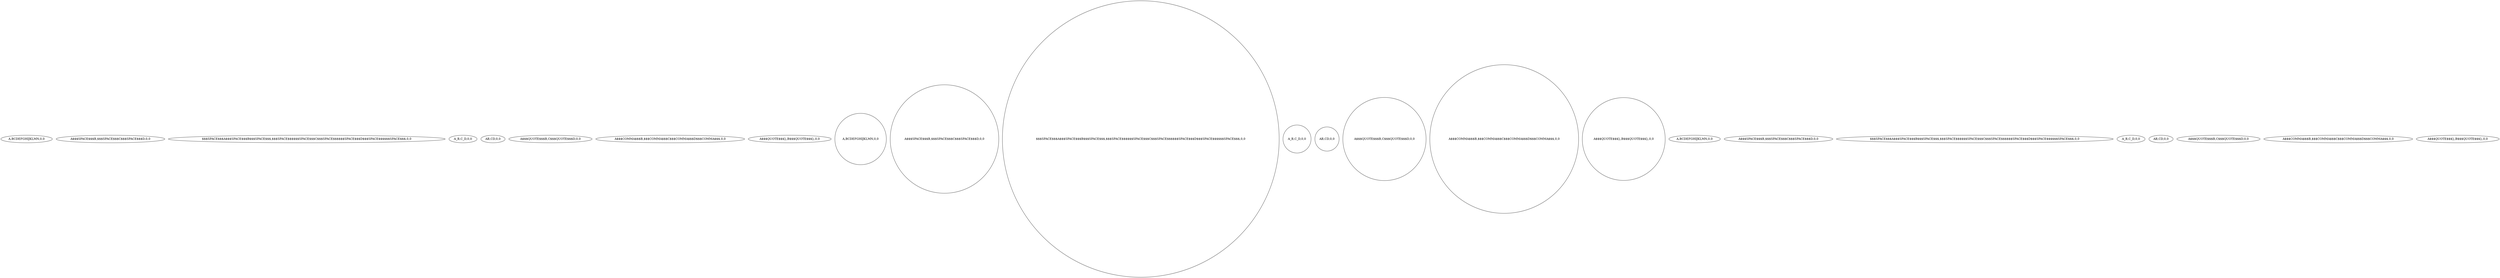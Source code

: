 digraph G {
0[label="A,BCDEFGHIJKLMN,0,0", regular="0"];
1[label="A$$$SPACE$$$B,$$$SPACE$$$C$$$SPACE$$$D,0,0", regular="0"];
2[label="$$$SPACE$$$A$$$SPACE$$$B$$$SPACE$$$,$$$SPACE$$$$$$SPACE$$$C$$$SPACE$$$$$$SPACE$$$D$$$SPACE$$$$$$SPACE$$$,0,0", regular="0"];
3[label="A_B,C_D,0,0", regular="0"];
4[label="A\B,C\D,0,0", regular="0"];
5[label="A$$$QUOTE$$$B,C$$$QUOTE$$$D,0,0", regular="0"];
6[label="A$$$COMMA$$$B,$$$COMMA$$$C$$$COMMA$$$D$$$COMMA$$$,0,0", regular="0"];
7[label="A$$$QUOTE$$$];,B$$$QUOTE$$$];,0,0", regular="0"];
8[label="A,BCDEFGHIJKLMN,0,0", regular="1"];
9[label="A$$$SPACE$$$B,$$$SPACE$$$C$$$SPACE$$$D,0,0", regular="1"];
10[label="$$$SPACE$$$A$$$SPACE$$$B$$$SPACE$$$,$$$SPACE$$$$$$SPACE$$$C$$$SPACE$$$$$$SPACE$$$D$$$SPACE$$$$$$SPACE$$$,0,0", regular="1"];
11[label="A_B,C_D,0,0", regular="1"];
12[label="A\B,C\D,0,0", regular="1"];
13[label="A$$$QUOTE$$$B,C$$$QUOTE$$$D,0,0", regular="1"];
14[label="A$$$COMMA$$$B,$$$COMMA$$$C$$$COMMA$$$D$$$COMMA$$$,0,0", regular="1"];
15[label="A$$$QUOTE$$$];,B$$$QUOTE$$$];,0,0", regular="1"];
16[label="A,BCDEFGHIJKLMN,0,0", regular="0"];
17[label="A$$$SPACE$$$B,$$$SPACE$$$C$$$SPACE$$$D,0,0", regular="0"];
18[label="$$$SPACE$$$A$$$SPACE$$$B$$$SPACE$$$,$$$SPACE$$$$$$SPACE$$$C$$$SPACE$$$$$$SPACE$$$D$$$SPACE$$$$$$SPACE$$$,0,0", regular="0"];
19[label="A_B,C_D,0,0", regular="0"];
20[label="A\B,C\D,0,0", regular="0"];
21[label="A$$$QUOTE$$$B,C$$$QUOTE$$$D,0,0", regular="0"];
22[label="A$$$COMMA$$$B,$$$COMMA$$$C$$$COMMA$$$D$$$COMMA$$$,0,0", regular="0"];
23[label="A$$$QUOTE$$$];,B$$$QUOTE$$$];,0,0", regular="0"];
}
